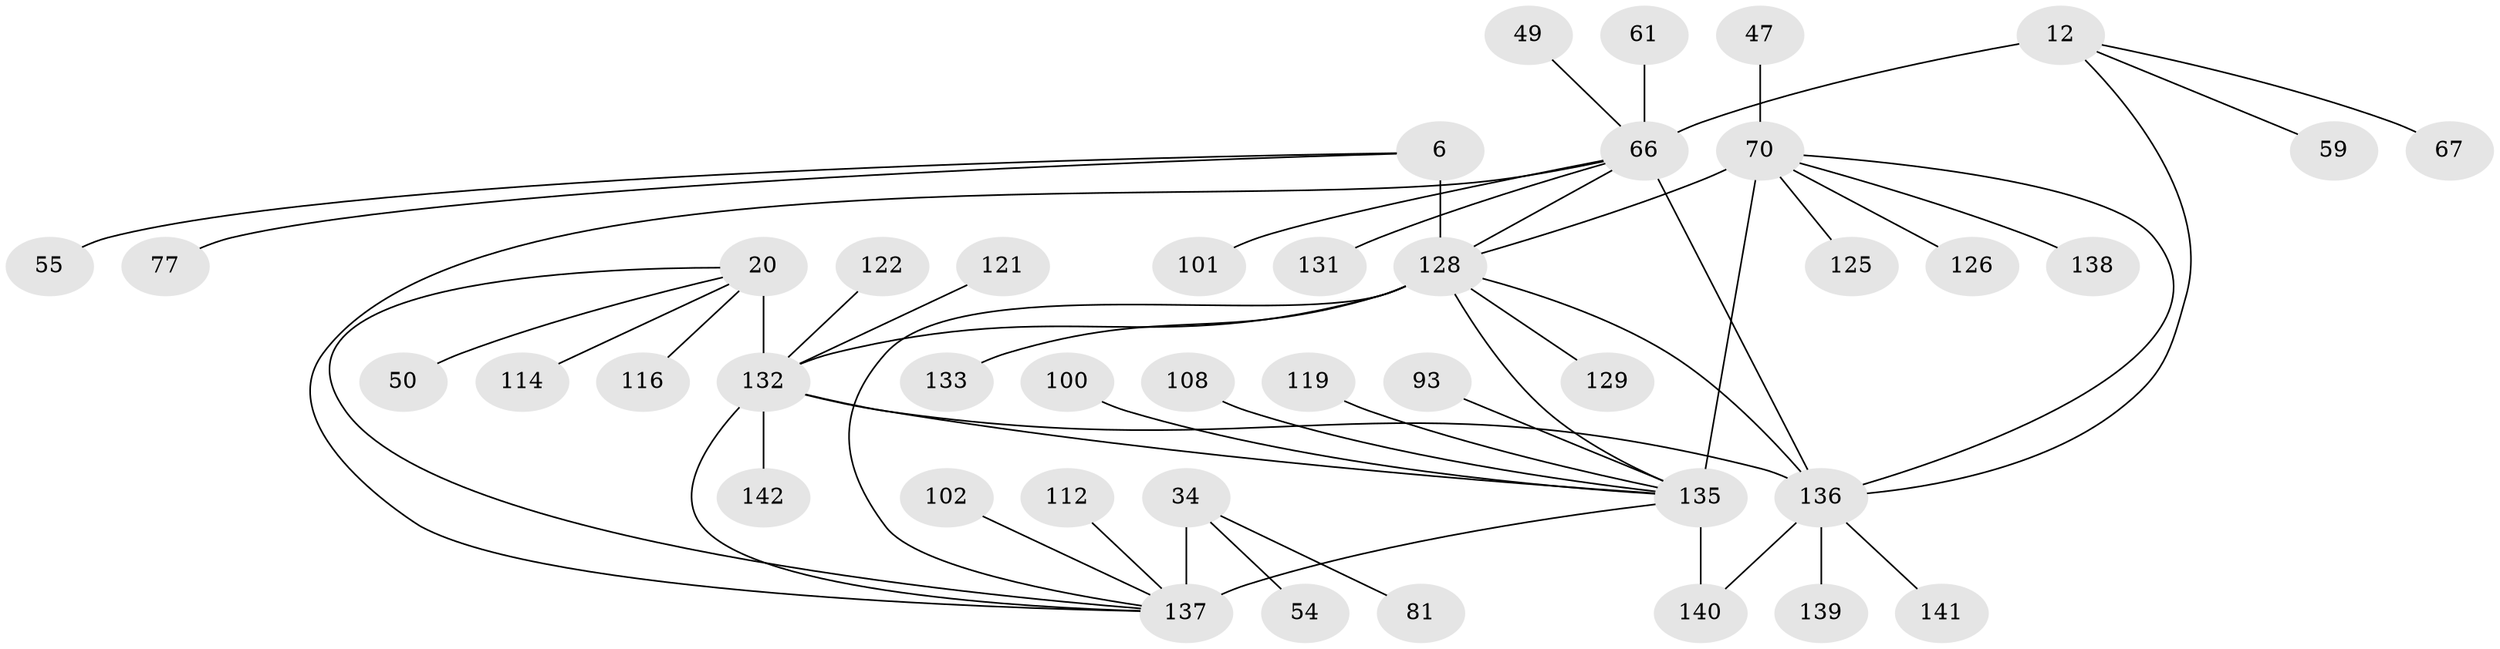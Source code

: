 // original degree distribution, {8: 0.04929577464788732, 15: 0.007042253521126761, 7: 0.035211267605633804, 9: 0.056338028169014086, 11: 0.007042253521126761, 10: 0.028169014084507043, 6: 0.007042253521126761, 12: 0.028169014084507043, 14: 0.007042253521126761, 13: 0.02112676056338028, 1: 0.6126760563380281, 3: 0.035211267605633804, 2: 0.09154929577464789, 4: 0.014084507042253521}
// Generated by graph-tools (version 1.1) at 2025/58/03/04/25 21:58:00]
// undirected, 42 vertices, 52 edges
graph export_dot {
graph [start="1"]
  node [color=gray90,style=filled];
  6 [super="+3"];
  12 [super="+9"];
  20 [super="+15"];
  34 [super="+32"];
  47;
  49;
  50;
  54;
  55;
  59;
  61;
  66 [super="+13+36"];
  67;
  70 [super="+37+39+42"];
  77;
  81;
  93;
  100;
  101;
  102;
  108;
  112;
  114;
  116;
  119;
  121 [super="+48"];
  122;
  125;
  126;
  128 [super="+7+51+124+56+69+75+87+88+103+104+106+4+127+41+94+111"];
  129;
  131;
  132 [super="+99+105+107+110+113+118"];
  133;
  135 [super="+130+27+43+46+60+72+80+82+86+90+91"];
  136 [super="+123+14+44+58+74+109+117+134"];
  137 [super="+98"];
  138;
  139;
  140 [super="+79+97"];
  141;
  142;
  6 -- 77;
  6 -- 55;
  6 -- 128 [weight=10];
  12 -- 59;
  12 -- 67;
  12 -- 136 [weight=4];
  12 -- 66 [weight=6];
  20 -- 50;
  20 -- 114;
  20 -- 116;
  20 -- 132 [weight=10];
  20 -- 137;
  34 -- 81;
  34 -- 54;
  34 -- 137 [weight=10];
  47 -- 70;
  49 -- 66;
  61 -- 66;
  66 -- 128;
  66 -- 131;
  66 -- 101;
  66 -- 136 [weight=7];
  66 -- 137 [weight=2];
  70 -- 128;
  70 -- 135 [weight=12];
  70 -- 136;
  70 -- 138;
  70 -- 125;
  70 -- 126;
  93 -- 135;
  100 -- 135;
  102 -- 137;
  108 -- 135;
  112 -- 137;
  119 -- 135;
  121 -- 132;
  122 -- 132;
  128 -- 133;
  128 -- 137 [weight=3];
  128 -- 135;
  128 -- 132 [weight=2];
  128 -- 129;
  128 -- 136 [weight=2];
  132 -- 135;
  132 -- 136 [weight=2];
  132 -- 142;
  132 -- 137;
  135 -- 140 [weight=2];
  135 -- 137 [weight=2];
  136 -- 139;
  136 -- 141;
  136 -- 140;
}
